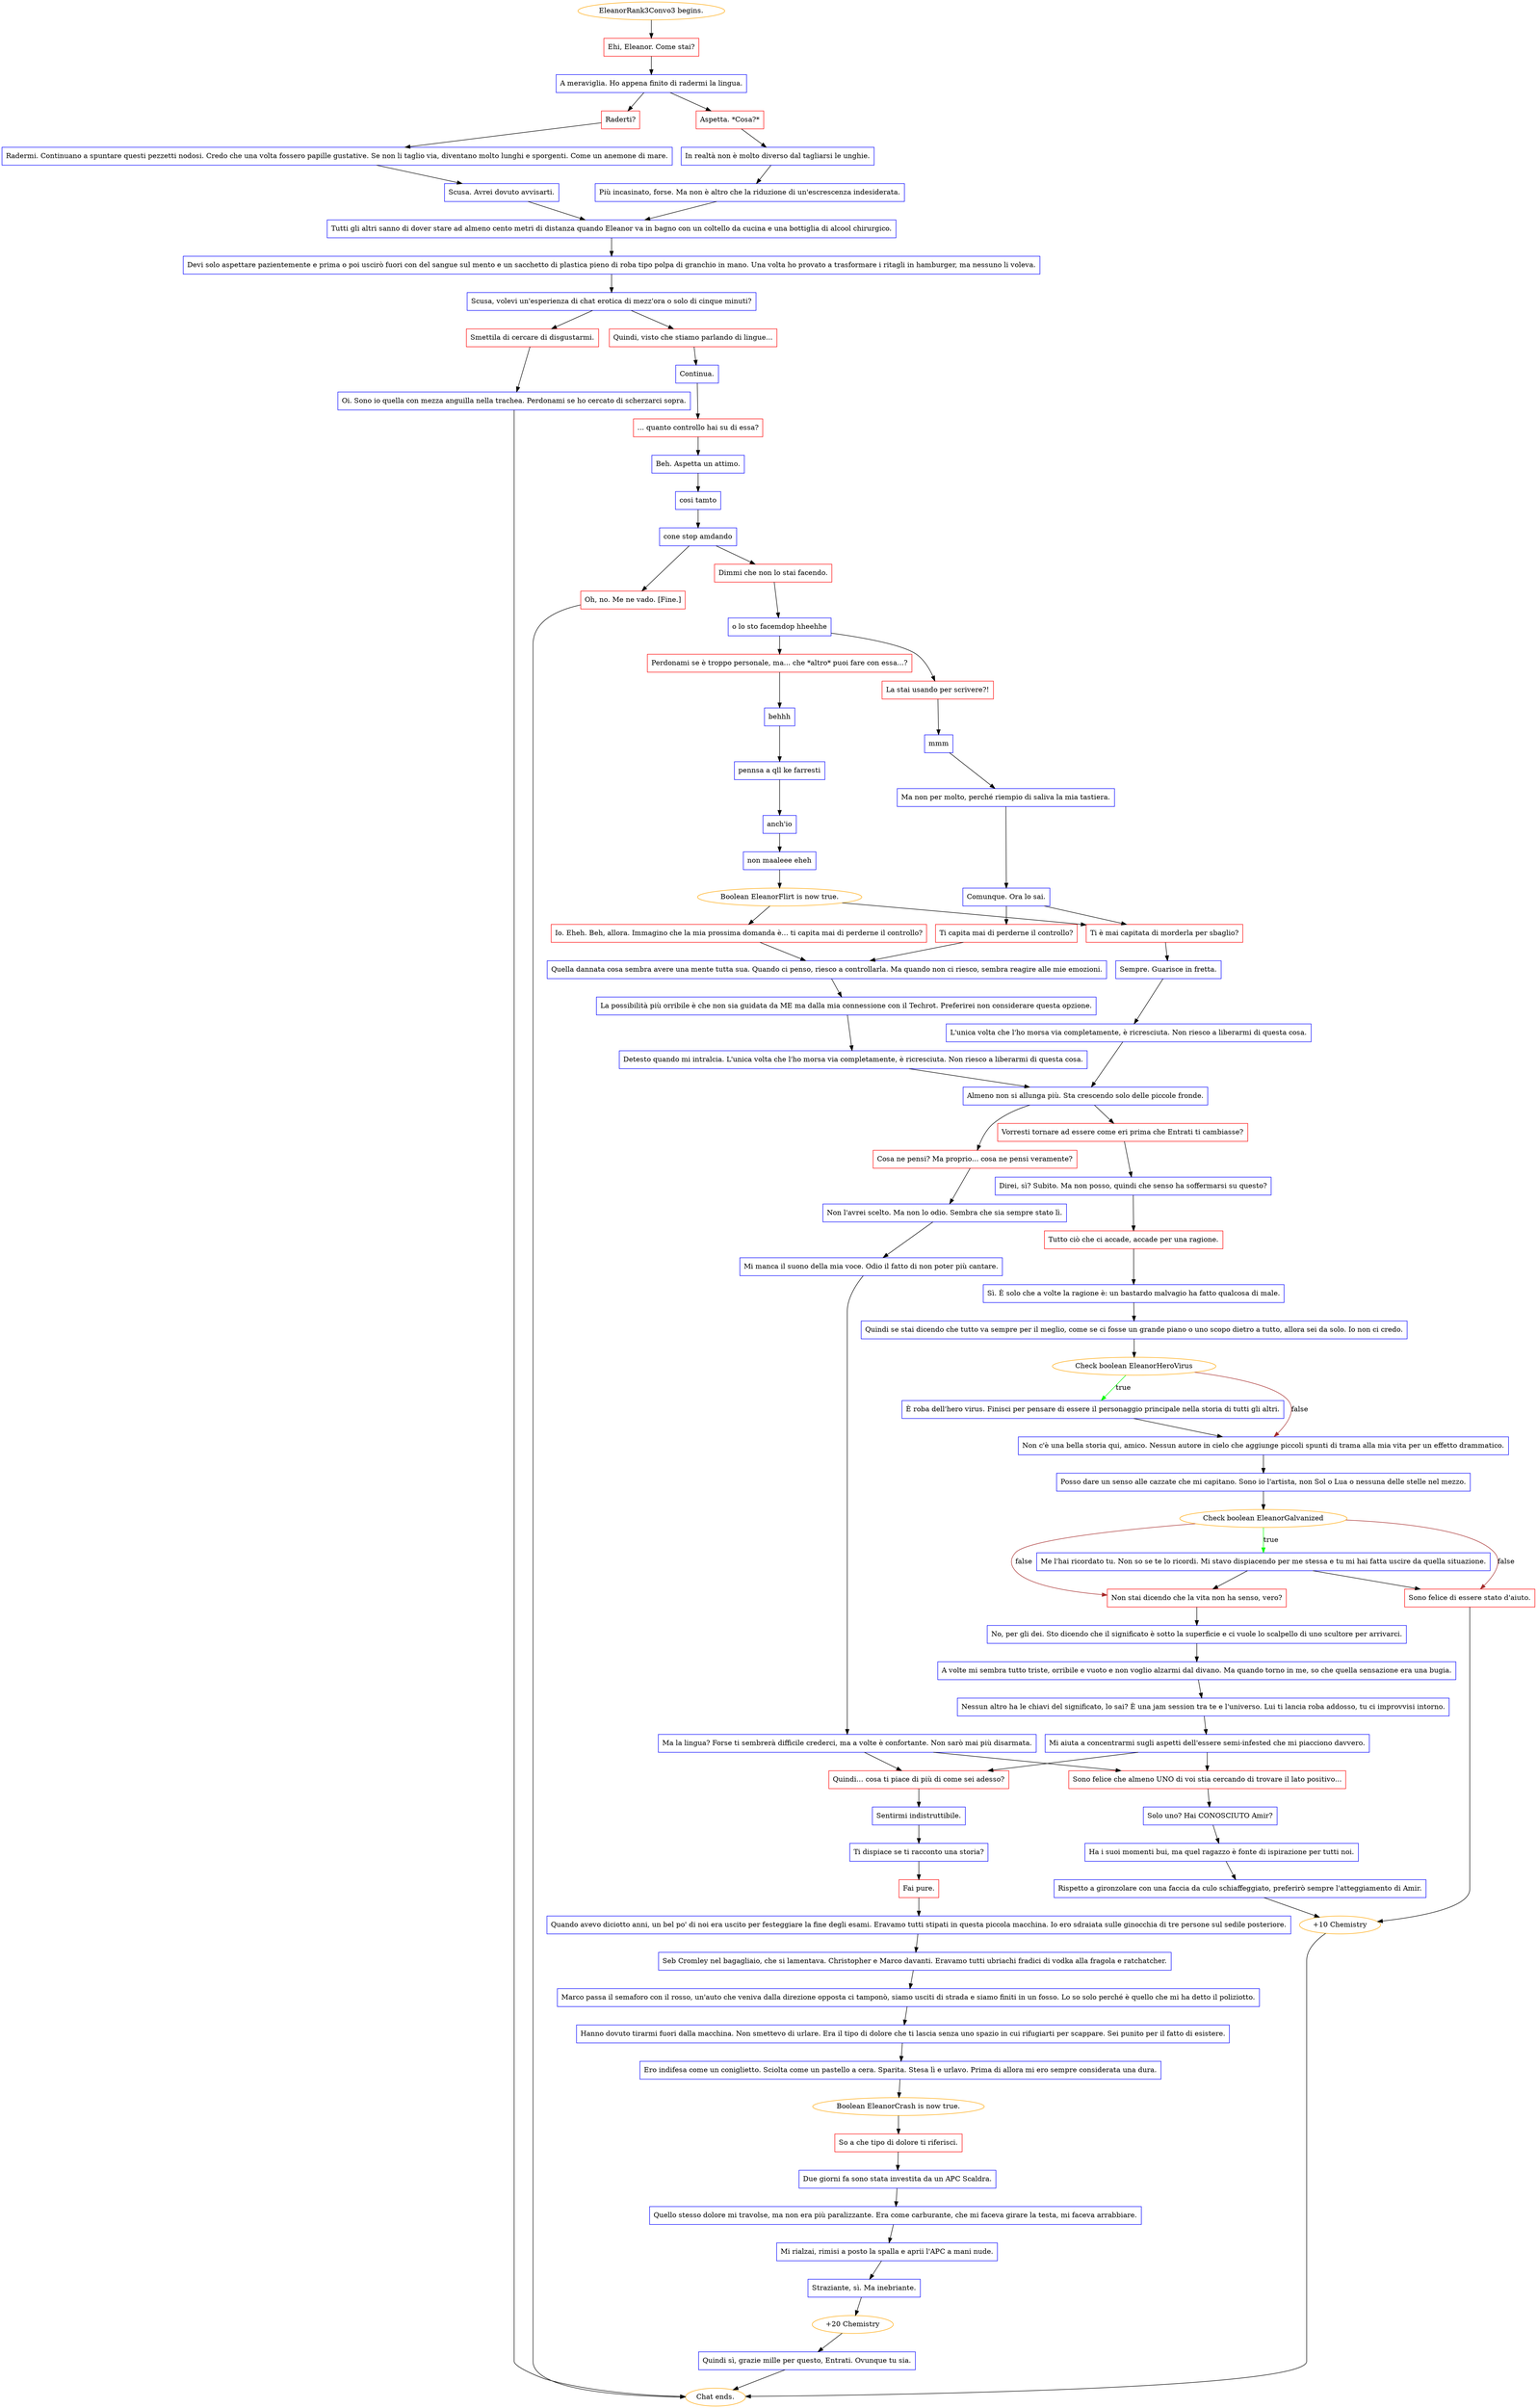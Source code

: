 digraph {
	"EleanorRank3Convo3 begins." [color=orange];
		"EleanorRank3Convo3 begins." -> j2499615439;
	j2499615439 [label="Ehi, Eleanor. Come stai?",shape=box,color=red];
		j2499615439 -> j3235144973;
	j3235144973 [label="A meraviglia. Ho appena finito di radermi la lingua.",shape=box,color=blue];
		j3235144973 -> j1333958444;
		j3235144973 -> j2967373616;
	j1333958444 [label="Raderti?",shape=box,color=red];
		j1333958444 -> j985413588;
	j2967373616 [label="Aspetta. *Cosa?*",shape=box,color=red];
		j2967373616 -> j1920528002;
	j985413588 [label="Radermi. Continuano a spuntare questi pezzetti nodosi. Credo che una volta fossero papille gustative. Se non li taglio via, diventano molto lunghi e sporgenti. Come un anemone di mare.",shape=box,color=blue];
		j985413588 -> j3000936739;
	j1920528002 [label="In realtà non è molto diverso dal tagliarsi le unghie.",shape=box,color=blue];
		j1920528002 -> j266654895;
	j3000936739 [label="Scusa. Avrei dovuto avvisarti.",shape=box,color=blue];
		j3000936739 -> j3906108791;
	j266654895 [label="Più incasinato, forse. Ma non è altro che la riduzione di un'escrescenza indesiderata.",shape=box,color=blue];
		j266654895 -> j3906108791;
	j3906108791 [label="Tutti gli altri sanno di dover stare ad almeno cento metri di distanza quando Eleanor va in bagno con un coltello da cucina e una bottiglia di alcool chirurgico.",shape=box,color=blue];
		j3906108791 -> j1397991886;
	j1397991886 [label="Devi solo aspettare pazientemente e prima o poi uscirò fuori con del sangue sul mento e un sacchetto di plastica pieno di roba tipo polpa di granchio in mano. Una volta ho provato a trasformare i ritagli in hamburger, ma nessuno li voleva.",shape=box,color=blue];
		j1397991886 -> j776879918;
	j776879918 [label="Scusa, volevi un'esperienza di chat erotica di mezz'ora o solo di cinque minuti?",shape=box,color=blue];
		j776879918 -> j3898602391;
		j776879918 -> j2838994258;
	j3898602391 [label="Smettila di cercare di disgustarmi.",shape=box,color=red];
		j3898602391 -> j1802682538;
	j2838994258 [label="Quindi, visto che stiamo parlando di lingue...",shape=box,color=red];
		j2838994258 -> j1368756901;
	j1802682538 [label="Oi. Sono io quella con mezza anguilla nella trachea. Perdonami se ho cercato di scherzarci sopra.",shape=box,color=blue];
		j1802682538 -> "Chat ends.";
	j1368756901 [label="Continua.",shape=box,color=blue];
		j1368756901 -> j286014473;
	"Chat ends." [color=orange];
	j286014473 [label="... quanto controllo hai su di essa?",shape=box,color=red];
		j286014473 -> j2422560723;
	j2422560723 [label="Beh. Aspetta un attimo.",shape=box,color=blue];
		j2422560723 -> j1207153122;
	j1207153122 [label="cosi tamto",shape=box,color=blue];
		j1207153122 -> j4065122539;
	j4065122539 [label="cone stop amdando",shape=box,color=blue];
		j4065122539 -> j2984861595;
		j4065122539 -> j412065173;
	j2984861595 [label="Dimmi che non lo stai facendo.",shape=box,color=red];
		j2984861595 -> j3550301229;
	j412065173 [label="Oh, no. Me ne vado. [Fine.]",shape=box,color=red];
		j412065173 -> "Chat ends.";
	j3550301229 [label="o lo sto facemdop hheehhe",shape=box,color=blue];
		j3550301229 -> j72897598;
		j3550301229 -> j3470170122;
	j72897598 [label="La stai usando per scrivere?!",shape=box,color=red];
		j72897598 -> j1302217233;
	j3470170122 [label="Perdonami se è troppo personale, ma... che *altro* puoi fare con essa...?",shape=box,color=red];
		j3470170122 -> j2546930595;
	j1302217233 [label="mmm",shape=box,color=blue];
		j1302217233 -> j1762225870;
	j2546930595 [label="behhh",shape=box,color=blue];
		j2546930595 -> j3020616107;
	j1762225870 [label="Ma non per molto, perché riempio di saliva la mia tastiera.",shape=box,color=blue];
		j1762225870 -> j1078099232;
	j3020616107 [label="pennsa a qll ke farresti",shape=box,color=blue];
		j3020616107 -> j2936848027;
	j1078099232 [label="Comunque. Ora lo sai.",shape=box,color=blue];
		j1078099232 -> j176334621;
		j1078099232 -> j739070181;
	j2936848027 [label="anch'io",shape=box,color=blue];
		j2936848027 -> j854976285;
	j176334621 [label="Ti capita mai di perderne il controllo?",shape=box,color=red];
		j176334621 -> j2572313810;
	j739070181 [label="Ti è mai capitata di morderla per sbaglio?",shape=box,color=red];
		j739070181 -> j3892131258;
	j854976285 [label="non maaleee eheh",shape=box,color=blue];
		j854976285 -> j1548558611;
	j2572313810 [label="Quella dannata cosa sembra avere una mente tutta sua. Quando ci penso, riesco a controllarla. Ma quando non ci riesco, sembra reagire alle mie emozioni.",shape=box,color=blue];
		j2572313810 -> j1926073043;
	j3892131258 [label="Sempre. Guarisce in fretta.",shape=box,color=blue];
		j3892131258 -> j1277674385;
	j1548558611 [label="Boolean EleanorFlirt is now true.",color=orange];
		j1548558611 -> j1685671437;
		j1548558611 -> j739070181;
	j1926073043 [label="La possibilità più orribile è che non sia guidata da ME ma dalla mia connessione con il Techrot. Preferirei non considerare questa opzione.",shape=box,color=blue];
		j1926073043 -> j623869582;
	j1277674385 [label="L'unica volta che l'ho morsa via completamente, è ricresciuta. Non riesco a liberarmi di questa cosa.",shape=box,color=blue];
		j1277674385 -> j1769524828;
	j1685671437 [label="Io. Eheh. Beh, allora. Immagino che la mia prossima domanda è... ti capita mai di perderne il controllo?",shape=box,color=red];
		j1685671437 -> j2572313810;
	j623869582 [label="Detesto quando mi intralcia. L'unica volta che l'ho morsa via completamente, è ricresciuta. Non riesco a liberarmi di questa cosa.",shape=box,color=blue];
		j623869582 -> j1769524828;
	j1769524828 [label="Almeno non si allunga più. Sta crescendo solo delle piccole fronde.",shape=box,color=blue];
		j1769524828 -> j3651835362;
		j1769524828 -> j2017601274;
	j3651835362 [label="Vorresti tornare ad essere come eri prima che Entrati ti cambiasse?",shape=box,color=red];
		j3651835362 -> j3394681483;
	j2017601274 [label="Cosa ne pensi? Ma proprio... cosa ne pensi veramente?",shape=box,color=red];
		j2017601274 -> j2300761176;
	j3394681483 [label="Direi, sì? Subito. Ma non posso, quindi che senso ha soffermarsi su questo?",shape=box,color=blue];
		j3394681483 -> j1817905937;
	j2300761176 [label="Non l'avrei scelto. Ma non lo odio. Sembra che sia sempre stato lì.",shape=box,color=blue];
		j2300761176 -> j561888547;
	j1817905937 [label="Tutto ciò che ci accade, accade per una ragione.",shape=box,color=red];
		j1817905937 -> j3164038988;
	j561888547 [label="Mi manca il suono della mia voce. Odio il fatto di non poter più cantare.",shape=box,color=blue];
		j561888547 -> j3698406963;
	j3164038988 [label="Sì. È solo che a volte la ragione è: un bastardo malvagio ha fatto qualcosa di male.",shape=box,color=blue];
		j3164038988 -> j218330591;
	j3698406963 [label="Ma la lingua? Forse ti sembrerà difficile crederci, ma a volte è confortante. Non sarò mai più disarmata.",shape=box,color=blue];
		j3698406963 -> j425823916;
		j3698406963 -> j607209304;
	j218330591 [label="Quindi se stai dicendo che tutto va sempre per il meglio, come se ci fosse un grande piano o uno scopo dietro a tutto, allora sei da solo. Io non ci credo.",shape=box,color=blue];
		j218330591 -> j2507987141;
	j425823916 [label="Quindi… cosa ti piace di più di come sei adesso?",shape=box,color=red];
		j425823916 -> j1693910335;
	j607209304 [label="Sono felice che almeno UNO di voi stia cercando di trovare il lato positivo...",shape=box,color=red];
		j607209304 -> j4271952405;
	j2507987141 [label="Check boolean EleanorHeroVirus",color=orange];
		j2507987141 -> j2239183483 [label=true,color=green];
		j2507987141 -> j3667522112 [label=false,color=brown];
	j1693910335 [label="Sentirmi indistruttibile.",shape=box,color=blue];
		j1693910335 -> j4251369721;
	j4271952405 [label="Solo uno? Hai CONOSCIUTO Amir?",shape=box,color=blue];
		j4271952405 -> j2237434240;
	j2239183483 [label="È roba dell'hero virus. Finisci per pensare di essere il personaggio principale nella storia di tutti gli altri.",shape=box,color=blue];
		j2239183483 -> j3667522112;
	j3667522112 [label="Non c'è una bella storia qui, amico. Nessun autore in cielo che aggiunge piccoli spunti di trama alla mia vita per un effetto drammatico.",shape=box,color=blue];
		j3667522112 -> j15024573;
	j4251369721 [label="Ti dispiace se ti racconto una storia?",shape=box,color=blue];
		j4251369721 -> j2537407697;
	j2237434240 [label="Ha i suoi momenti bui, ma quel ragazzo è fonte di ispirazione per tutti noi.",shape=box,color=blue];
		j2237434240 -> j1594362834;
	j15024573 [label="Posso dare un senso alle cazzate che mi capitano. Sono io l'artista, non Sol o Lua o nessuna delle stelle nel mezzo.",shape=box,color=blue];
		j15024573 -> j3106372514;
	j2537407697 [label="Fai pure.",shape=box,color=red];
		j2537407697 -> j3241682221;
	j1594362834 [label="Rispetto a gironzolare con una faccia da culo schiaffeggiato, preferirò sempre l'atteggiamento di Amir.",shape=box,color=blue];
		j1594362834 -> j1933300832;
	j3106372514 [label="Check boolean EleanorGalvanized",color=orange];
		j3106372514 -> j62443310 [label=true,color=green];
		j3106372514 -> j508658845 [label=false,color=brown];
		j3106372514 -> j4143827467 [label=false,color=brown];
	j3241682221 [label="Quando avevo diciotto anni, un bel po' di noi era uscito per festeggiare la fine degli esami. Eravamo tutti stipati in questa piccola macchina. Io ero sdraiata sulle ginocchia di tre persone sul sedile posteriore.",shape=box,color=blue];
		j3241682221 -> j1098424687;
	j1933300832 [label="+10 Chemistry",color=orange];
		j1933300832 -> "Chat ends.";
	j62443310 [label="Me l'hai ricordato tu. Non so se te lo ricordi. Mi stavo dispiacendo per me stessa e tu mi hai fatta uscire da quella situazione.",shape=box,color=blue];
		j62443310 -> j508658845;
		j62443310 -> j4143827467;
	j508658845 [label="Sono felice di essere stato d'aiuto.",shape=box,color=red];
		j508658845 -> j1933300832;
	j4143827467 [label="Non stai dicendo che la vita non ha senso, vero?",shape=box,color=red];
		j4143827467 -> j1971073073;
	j1098424687 [label="Seb Cromley nel bagagliaio, che si lamentava. Christopher e Marco davanti. Eravamo tutti ubriachi fradici di vodka alla fragola e ratchatcher.",shape=box,color=blue];
		j1098424687 -> j4013009728;
	j1971073073 [label="No, per gli dei. Sto dicendo che il significato è sotto la superficie e ci vuole lo scalpello di uno scultore per arrivarci.",shape=box,color=blue];
		j1971073073 -> j1089105680;
	j4013009728 [label="Marco passa il semaforo con il rosso, un'auto che veniva dalla direzione opposta ci tamponò, siamo usciti di strada e siamo finiti in un fosso. Lo so solo perché è quello che mi ha detto il poliziotto.",shape=box,color=blue];
		j4013009728 -> j3608766334;
	j1089105680 [label="A volte mi sembra tutto triste, orribile e vuoto e non voglio alzarmi dal divano. Ma quando torno in me, so che quella sensazione era una bugia.",shape=box,color=blue];
		j1089105680 -> j3941504066;
	j3608766334 [label="Hanno dovuto tirarmi fuori dalla macchina. Non smettevo di urlare. Era il tipo di dolore che ti lascia senza uno spazio in cui rifugiarti per scappare. Sei punito per il fatto di esistere.",shape=box,color=blue];
		j3608766334 -> j760563335;
	j3941504066 [label="Nessun altro ha le chiavi del significato, lo sai? È una jam session tra te e l'universo. Lui ti lancia roba addosso, tu ci improvvisi intorno.",shape=box,color=blue];
		j3941504066 -> j4010296258;
	j760563335 [label="Ero indifesa come un coniglietto. Sciolta come un pastello a cera. Sparita. Stesa lì e urlavo. Prima di allora mi ero sempre considerata una dura.",shape=box,color=blue];
		j760563335 -> j2740592017;
	j4010296258 [label="Mi aiuta a concentrarmi sugli aspetti dell'essere semi-infested che mi piacciono davvero.",shape=box,color=blue];
		j4010296258 -> j425823916;
		j4010296258 -> j607209304;
	j2740592017 [label="Boolean EleanorCrash is now true.",color=orange];
		j2740592017 -> j3137870484;
	j3137870484 [label="So a che tipo di dolore ti riferisci.",shape=box,color=red];
		j3137870484 -> j1008682478;
	j1008682478 [label="Due giorni fa sono stata investita da un APC Scaldra.",shape=box,color=blue];
		j1008682478 -> j1461733776;
	j1461733776 [label="Quello stesso dolore mi travolse, ma non era più paralizzante. Era come carburante, che mi faceva girare la testa, mi faceva arrabbiare.",shape=box,color=blue];
		j1461733776 -> j214652017;
	j214652017 [label="Mi rialzai, rimisi a posto la spalla e aprii l'APC a mani nude.",shape=box,color=blue];
		j214652017 -> j1889391600;
	j1889391600 [label="Straziante, sì. Ma inebriante.",shape=box,color=blue];
		j1889391600 -> j195430604;
	j195430604 [label="+20 Chemistry",color=orange];
		j195430604 -> j1436626389;
	j1436626389 [label="Quindi sì, grazie mille per questo, Entrati. Ovunque tu sia.",shape=box,color=blue];
		j1436626389 -> "Chat ends.";
}
